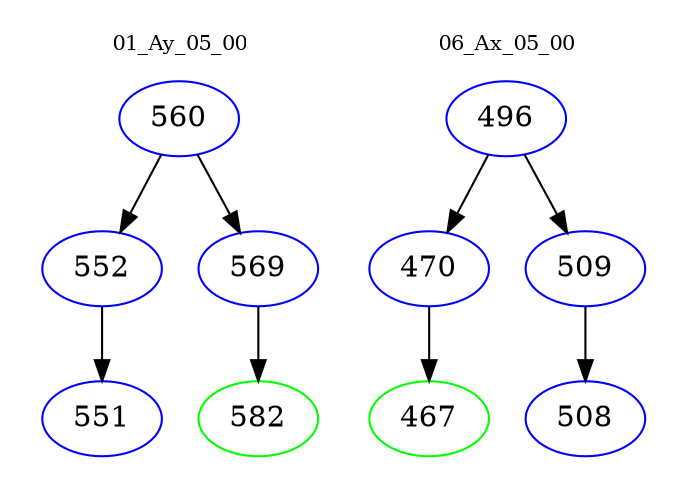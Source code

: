digraph{
subgraph cluster_0 {
color = white
label = "01_Ay_05_00";
fontsize=10;
T0_560 [label="560", color="blue"]
T0_560 -> T0_552 [color="black"]
T0_552 [label="552", color="blue"]
T0_552 -> T0_551 [color="black"]
T0_551 [label="551", color="blue"]
T0_560 -> T0_569 [color="black"]
T0_569 [label="569", color="blue"]
T0_569 -> T0_582 [color="black"]
T0_582 [label="582", color="green"]
}
subgraph cluster_1 {
color = white
label = "06_Ax_05_00";
fontsize=10;
T1_496 [label="496", color="blue"]
T1_496 -> T1_470 [color="black"]
T1_470 [label="470", color="blue"]
T1_470 -> T1_467 [color="black"]
T1_467 [label="467", color="green"]
T1_496 -> T1_509 [color="black"]
T1_509 [label="509", color="blue"]
T1_509 -> T1_508 [color="black"]
T1_508 [label="508", color="blue"]
}
}
